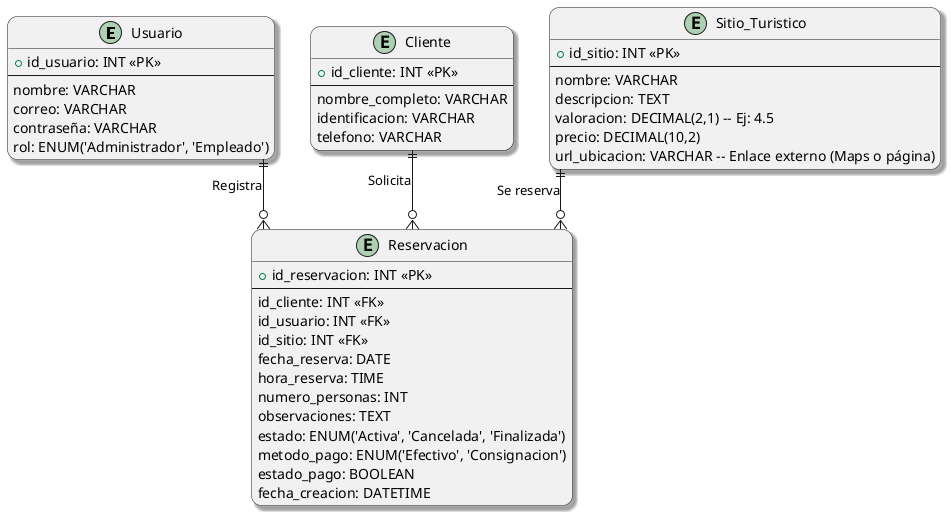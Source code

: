 @startuml
' Estilo visual
skinparam linetype ortho
skinparam roundcorner 20
skinparam shadowing true

' Entidades

entity Usuario {
    +id_usuario: INT <<PK>>
    --
    nombre: VARCHAR
    correo: VARCHAR
    contraseña: VARCHAR
    rol: ENUM('Administrador', 'Empleado')
}

entity Cliente {
    +id_cliente: INT <<PK>>
    --
    nombre_completo: VARCHAR
    identificacion: VARCHAR
    telefono: VARCHAR
}

entity Sitio_Turistico {
    +id_sitio: INT <<PK>>
    --
    nombre: VARCHAR
    descripcion: TEXT
    valoracion: DECIMAL(2,1) -- Ej: 4.5
    precio: DECIMAL(10,2)
    url_ubicacion: VARCHAR -- Enlace externo (Maps o página)
}

entity Reservacion {
    +id_reservacion: INT <<PK>>
    --
    id_cliente: INT <<FK>>
    id_usuario: INT <<FK>>
    id_sitio: INT <<FK>>
    fecha_reserva: DATE
    hora_reserva: TIME
    numero_personas: INT
    observaciones: TEXT
    estado: ENUM('Activa', 'Cancelada', 'Finalizada')
    metodo_pago: ENUM('Efectivo', 'Consignacion')
    estado_pago: BOOLEAN 
    fecha_creacion: DATETIME
}

' Relaciones
Usuario ||--o{ Reservacion : "Registra"
Cliente ||--o{ Reservacion : "Solicita"
Sitio_Turistico ||--o{ Reservacion : "Se reserva"

@enduml
